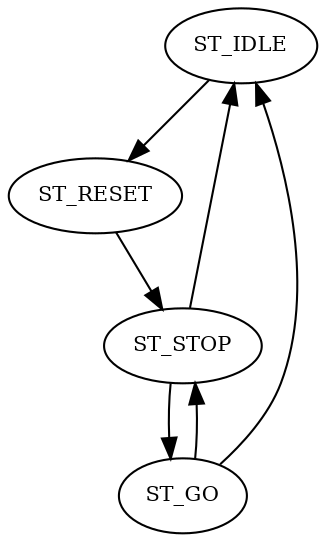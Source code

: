 digraph G {
node [fontsize=10];
ST_IDLE -> ST_RESET;
ST_RESET -> ST_STOP;
ST_STOP -> ST_GO;
ST_STOP -> ST_IDLE;
ST_GO -> ST_STOP;
ST_GO -> ST_IDLE;
}